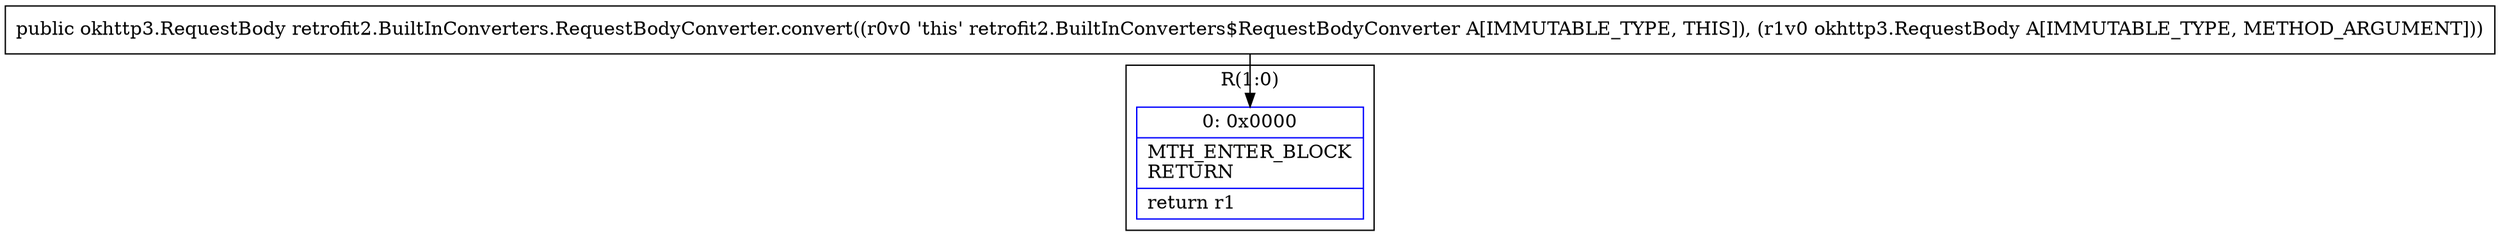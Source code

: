 digraph "CFG forretrofit2.BuiltInConverters.RequestBodyConverter.convert(Lokhttp3\/RequestBody;)Lokhttp3\/RequestBody;" {
subgraph cluster_Region_1738398468 {
label = "R(1:0)";
node [shape=record,color=blue];
Node_0 [shape=record,label="{0\:\ 0x0000|MTH_ENTER_BLOCK\lRETURN\l|return r1\l}"];
}
MethodNode[shape=record,label="{public okhttp3.RequestBody retrofit2.BuiltInConverters.RequestBodyConverter.convert((r0v0 'this' retrofit2.BuiltInConverters$RequestBodyConverter A[IMMUTABLE_TYPE, THIS]), (r1v0 okhttp3.RequestBody A[IMMUTABLE_TYPE, METHOD_ARGUMENT])) }"];
MethodNode -> Node_0;
}

